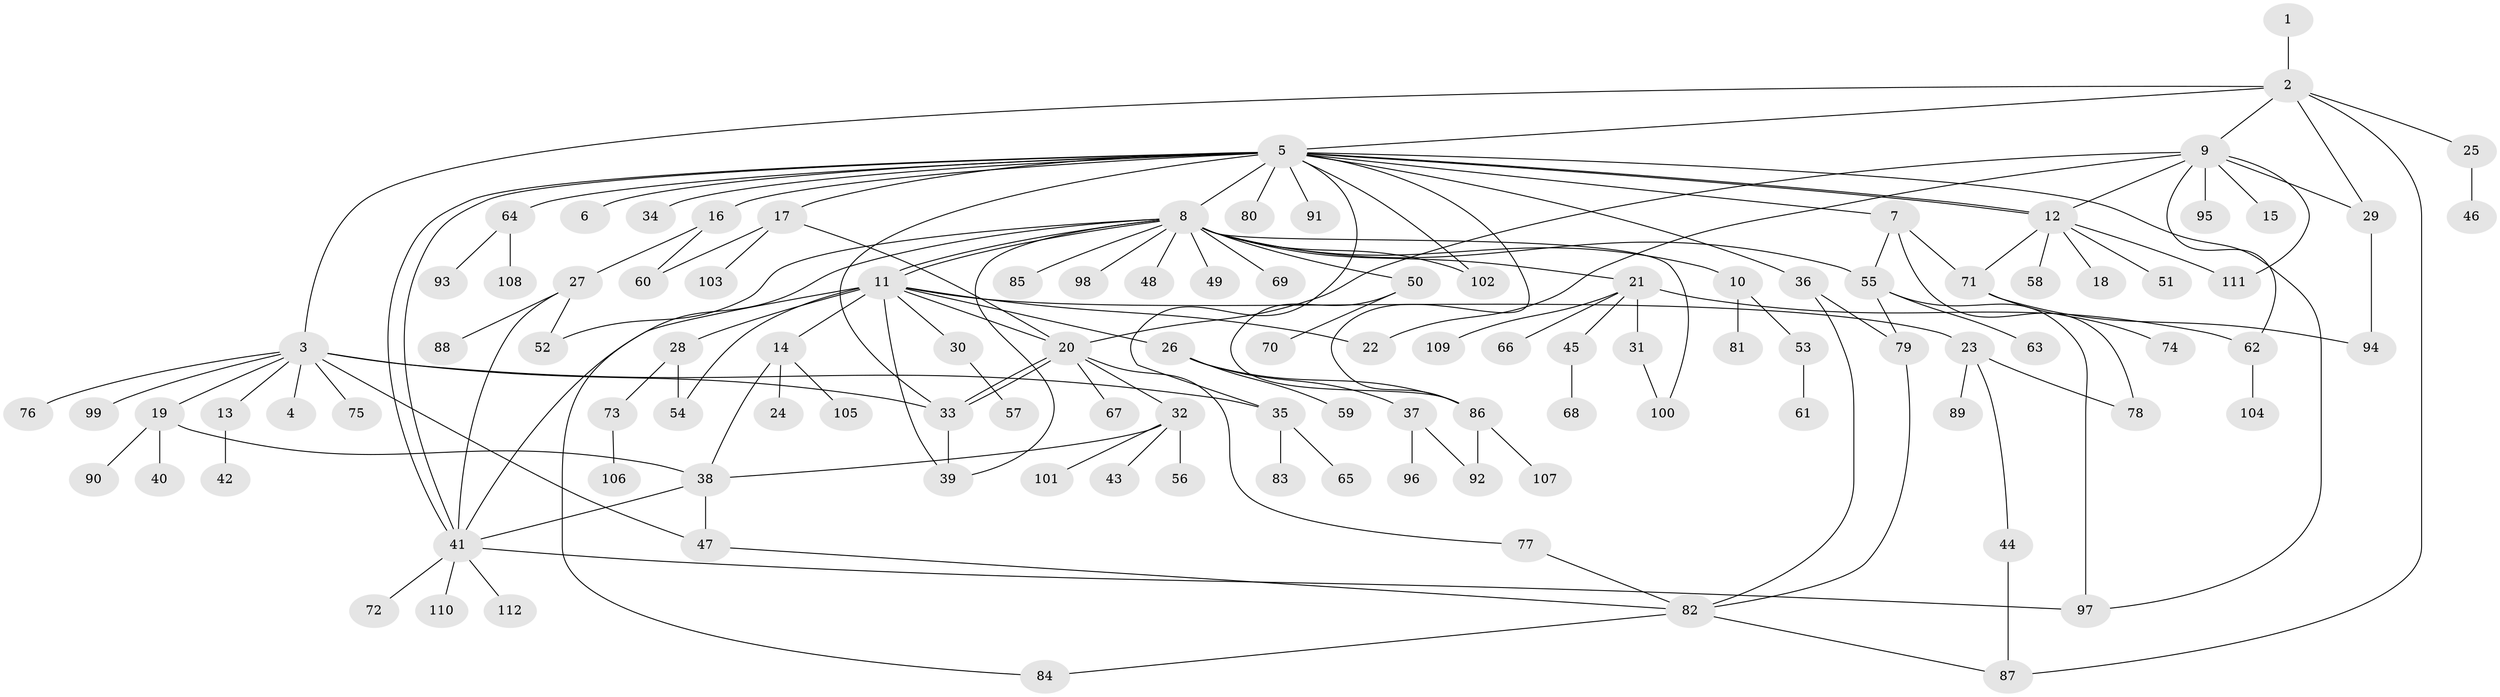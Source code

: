// Generated by graph-tools (version 1.1) at 2025/14/03/09/25 04:14:26]
// undirected, 112 vertices, 154 edges
graph export_dot {
graph [start="1"]
  node [color=gray90,style=filled];
  1;
  2;
  3;
  4;
  5;
  6;
  7;
  8;
  9;
  10;
  11;
  12;
  13;
  14;
  15;
  16;
  17;
  18;
  19;
  20;
  21;
  22;
  23;
  24;
  25;
  26;
  27;
  28;
  29;
  30;
  31;
  32;
  33;
  34;
  35;
  36;
  37;
  38;
  39;
  40;
  41;
  42;
  43;
  44;
  45;
  46;
  47;
  48;
  49;
  50;
  51;
  52;
  53;
  54;
  55;
  56;
  57;
  58;
  59;
  60;
  61;
  62;
  63;
  64;
  65;
  66;
  67;
  68;
  69;
  70;
  71;
  72;
  73;
  74;
  75;
  76;
  77;
  78;
  79;
  80;
  81;
  82;
  83;
  84;
  85;
  86;
  87;
  88;
  89;
  90;
  91;
  92;
  93;
  94;
  95;
  96;
  97;
  98;
  99;
  100;
  101;
  102;
  103;
  104;
  105;
  106;
  107;
  108;
  109;
  110;
  111;
  112;
  1 -- 2;
  2 -- 3;
  2 -- 5;
  2 -- 9;
  2 -- 25;
  2 -- 29;
  2 -- 87;
  3 -- 4;
  3 -- 13;
  3 -- 19;
  3 -- 33;
  3 -- 35;
  3 -- 47;
  3 -- 75;
  3 -- 76;
  3 -- 99;
  5 -- 6;
  5 -- 7;
  5 -- 8;
  5 -- 12;
  5 -- 12;
  5 -- 16;
  5 -- 17;
  5 -- 33;
  5 -- 34;
  5 -- 35;
  5 -- 36;
  5 -- 41;
  5 -- 41;
  5 -- 64;
  5 -- 80;
  5 -- 86;
  5 -- 91;
  5 -- 97;
  5 -- 102;
  7 -- 55;
  7 -- 71;
  7 -- 78;
  8 -- 10;
  8 -- 11;
  8 -- 11;
  8 -- 21;
  8 -- 39;
  8 -- 48;
  8 -- 49;
  8 -- 50;
  8 -- 52;
  8 -- 55;
  8 -- 69;
  8 -- 84;
  8 -- 85;
  8 -- 98;
  8 -- 100;
  8 -- 102;
  9 -- 12;
  9 -- 15;
  9 -- 20;
  9 -- 22;
  9 -- 29;
  9 -- 62;
  9 -- 95;
  9 -- 111;
  10 -- 53;
  10 -- 81;
  11 -- 14;
  11 -- 20;
  11 -- 22;
  11 -- 23;
  11 -- 26;
  11 -- 28;
  11 -- 30;
  11 -- 39;
  11 -- 41;
  11 -- 54;
  12 -- 18;
  12 -- 51;
  12 -- 58;
  12 -- 71;
  12 -- 111;
  13 -- 42;
  14 -- 24;
  14 -- 38;
  14 -- 105;
  16 -- 27;
  16 -- 60;
  17 -- 20;
  17 -- 60;
  17 -- 103;
  19 -- 38;
  19 -- 40;
  19 -- 90;
  20 -- 32;
  20 -- 33;
  20 -- 33;
  20 -- 67;
  20 -- 77;
  21 -- 31;
  21 -- 45;
  21 -- 62;
  21 -- 66;
  21 -- 109;
  23 -- 44;
  23 -- 78;
  23 -- 89;
  25 -- 46;
  26 -- 37;
  26 -- 59;
  26 -- 86;
  27 -- 41;
  27 -- 52;
  27 -- 88;
  28 -- 54;
  28 -- 73;
  29 -- 94;
  30 -- 57;
  31 -- 100;
  32 -- 38;
  32 -- 43;
  32 -- 56;
  32 -- 101;
  33 -- 39;
  35 -- 65;
  35 -- 83;
  36 -- 79;
  36 -- 82;
  37 -- 92;
  37 -- 96;
  38 -- 41;
  38 -- 47;
  41 -- 72;
  41 -- 97;
  41 -- 110;
  41 -- 112;
  44 -- 87;
  45 -- 68;
  47 -- 82;
  50 -- 70;
  50 -- 86;
  53 -- 61;
  55 -- 63;
  55 -- 79;
  55 -- 97;
  62 -- 104;
  64 -- 93;
  64 -- 108;
  71 -- 74;
  71 -- 94;
  73 -- 106;
  77 -- 82;
  79 -- 82;
  82 -- 84;
  82 -- 87;
  86 -- 92;
  86 -- 107;
}
